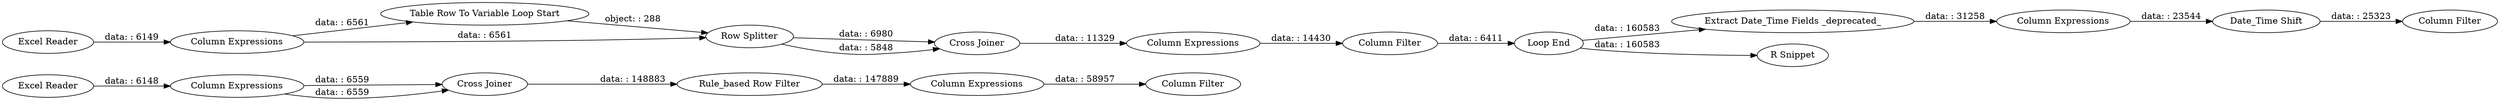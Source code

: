 digraph {
	"-7801369319994284353_10" [label="Rule_based Row Filter"]
	"-7801369319994284353_197" [label="Extract Date_Time Fields _deprecated_"]
	"-7801369319994284353_22" [label="Loop End"]
	"-7801369319994284353_15" [label="Column Filter"]
	"-7801369319994284353_17" [label="Column Expressions"]
	"-7801369319994284353_231" [label="Column Expressions"]
	"-7801369319994284353_8" [label="Column Expressions"]
	"-7801369319994284353_18" [label="Cross Joiner"]
	"-7801369319994284353_9" [label="Cross Joiner"]
	"-7801369319994284353_13" [label="Column Filter"]
	"-7801369319994284353_20" [label="Table Row To Variable Loop Start"]
	"-7801369319994284353_234" [label="Date_Time Shift"]
	"-7801369319994284353_14" [label="Column Expressions"]
	"-7801369319994284353_16" [label="Excel Reader"]
	"-7801369319994284353_7" [label="Excel Reader"]
	"-7801369319994284353_235" [label="Column Filter"]
	"-7801369319994284353_21" [label="Row Splitter"]
	"-7801369319994284353_11" [label="Column Expressions"]
	"-7801369319994284353_23" [label="R Snippet"]
	"-7801369319994284353_231" -> "-7801369319994284353_234" [label="data: : 23544"]
	"-7801369319994284353_8" -> "-7801369319994284353_9" [label="data: : 6559"]
	"-7801369319994284353_7" -> "-7801369319994284353_8" [label="data: : 6148"]
	"-7801369319994284353_21" -> "-7801369319994284353_18" [label="data: : 6980"]
	"-7801369319994284353_22" -> "-7801369319994284353_23" [label="data: : 160583"]
	"-7801369319994284353_8" -> "-7801369319994284353_9" [label="data: : 6559"]
	"-7801369319994284353_234" -> "-7801369319994284353_235" [label="data: : 25323"]
	"-7801369319994284353_15" -> "-7801369319994284353_22" [label="data: : 6411"]
	"-7801369319994284353_10" -> "-7801369319994284353_11" [label="data: : 147889"]
	"-7801369319994284353_22" -> "-7801369319994284353_197" [label="data: : 160583"]
	"-7801369319994284353_11" -> "-7801369319994284353_13" [label="data: : 58957"]
	"-7801369319994284353_17" -> "-7801369319994284353_20" [label="data: : 6561"]
	"-7801369319994284353_9" -> "-7801369319994284353_10" [label="data: : 148883"]
	"-7801369319994284353_18" -> "-7801369319994284353_14" [label="data: : 11329"]
	"-7801369319994284353_14" -> "-7801369319994284353_15" [label="data: : 14430"]
	"-7801369319994284353_21" -> "-7801369319994284353_18" [label="data: : 5848"]
	"-7801369319994284353_16" -> "-7801369319994284353_17" [label="data: : 6149"]
	"-7801369319994284353_17" -> "-7801369319994284353_21" [label="data: : 6561"]
	"-7801369319994284353_20" -> "-7801369319994284353_21" [label="object: : 288"]
	"-7801369319994284353_197" -> "-7801369319994284353_231" [label="data: : 31258"]
	rankdir=LR
}
